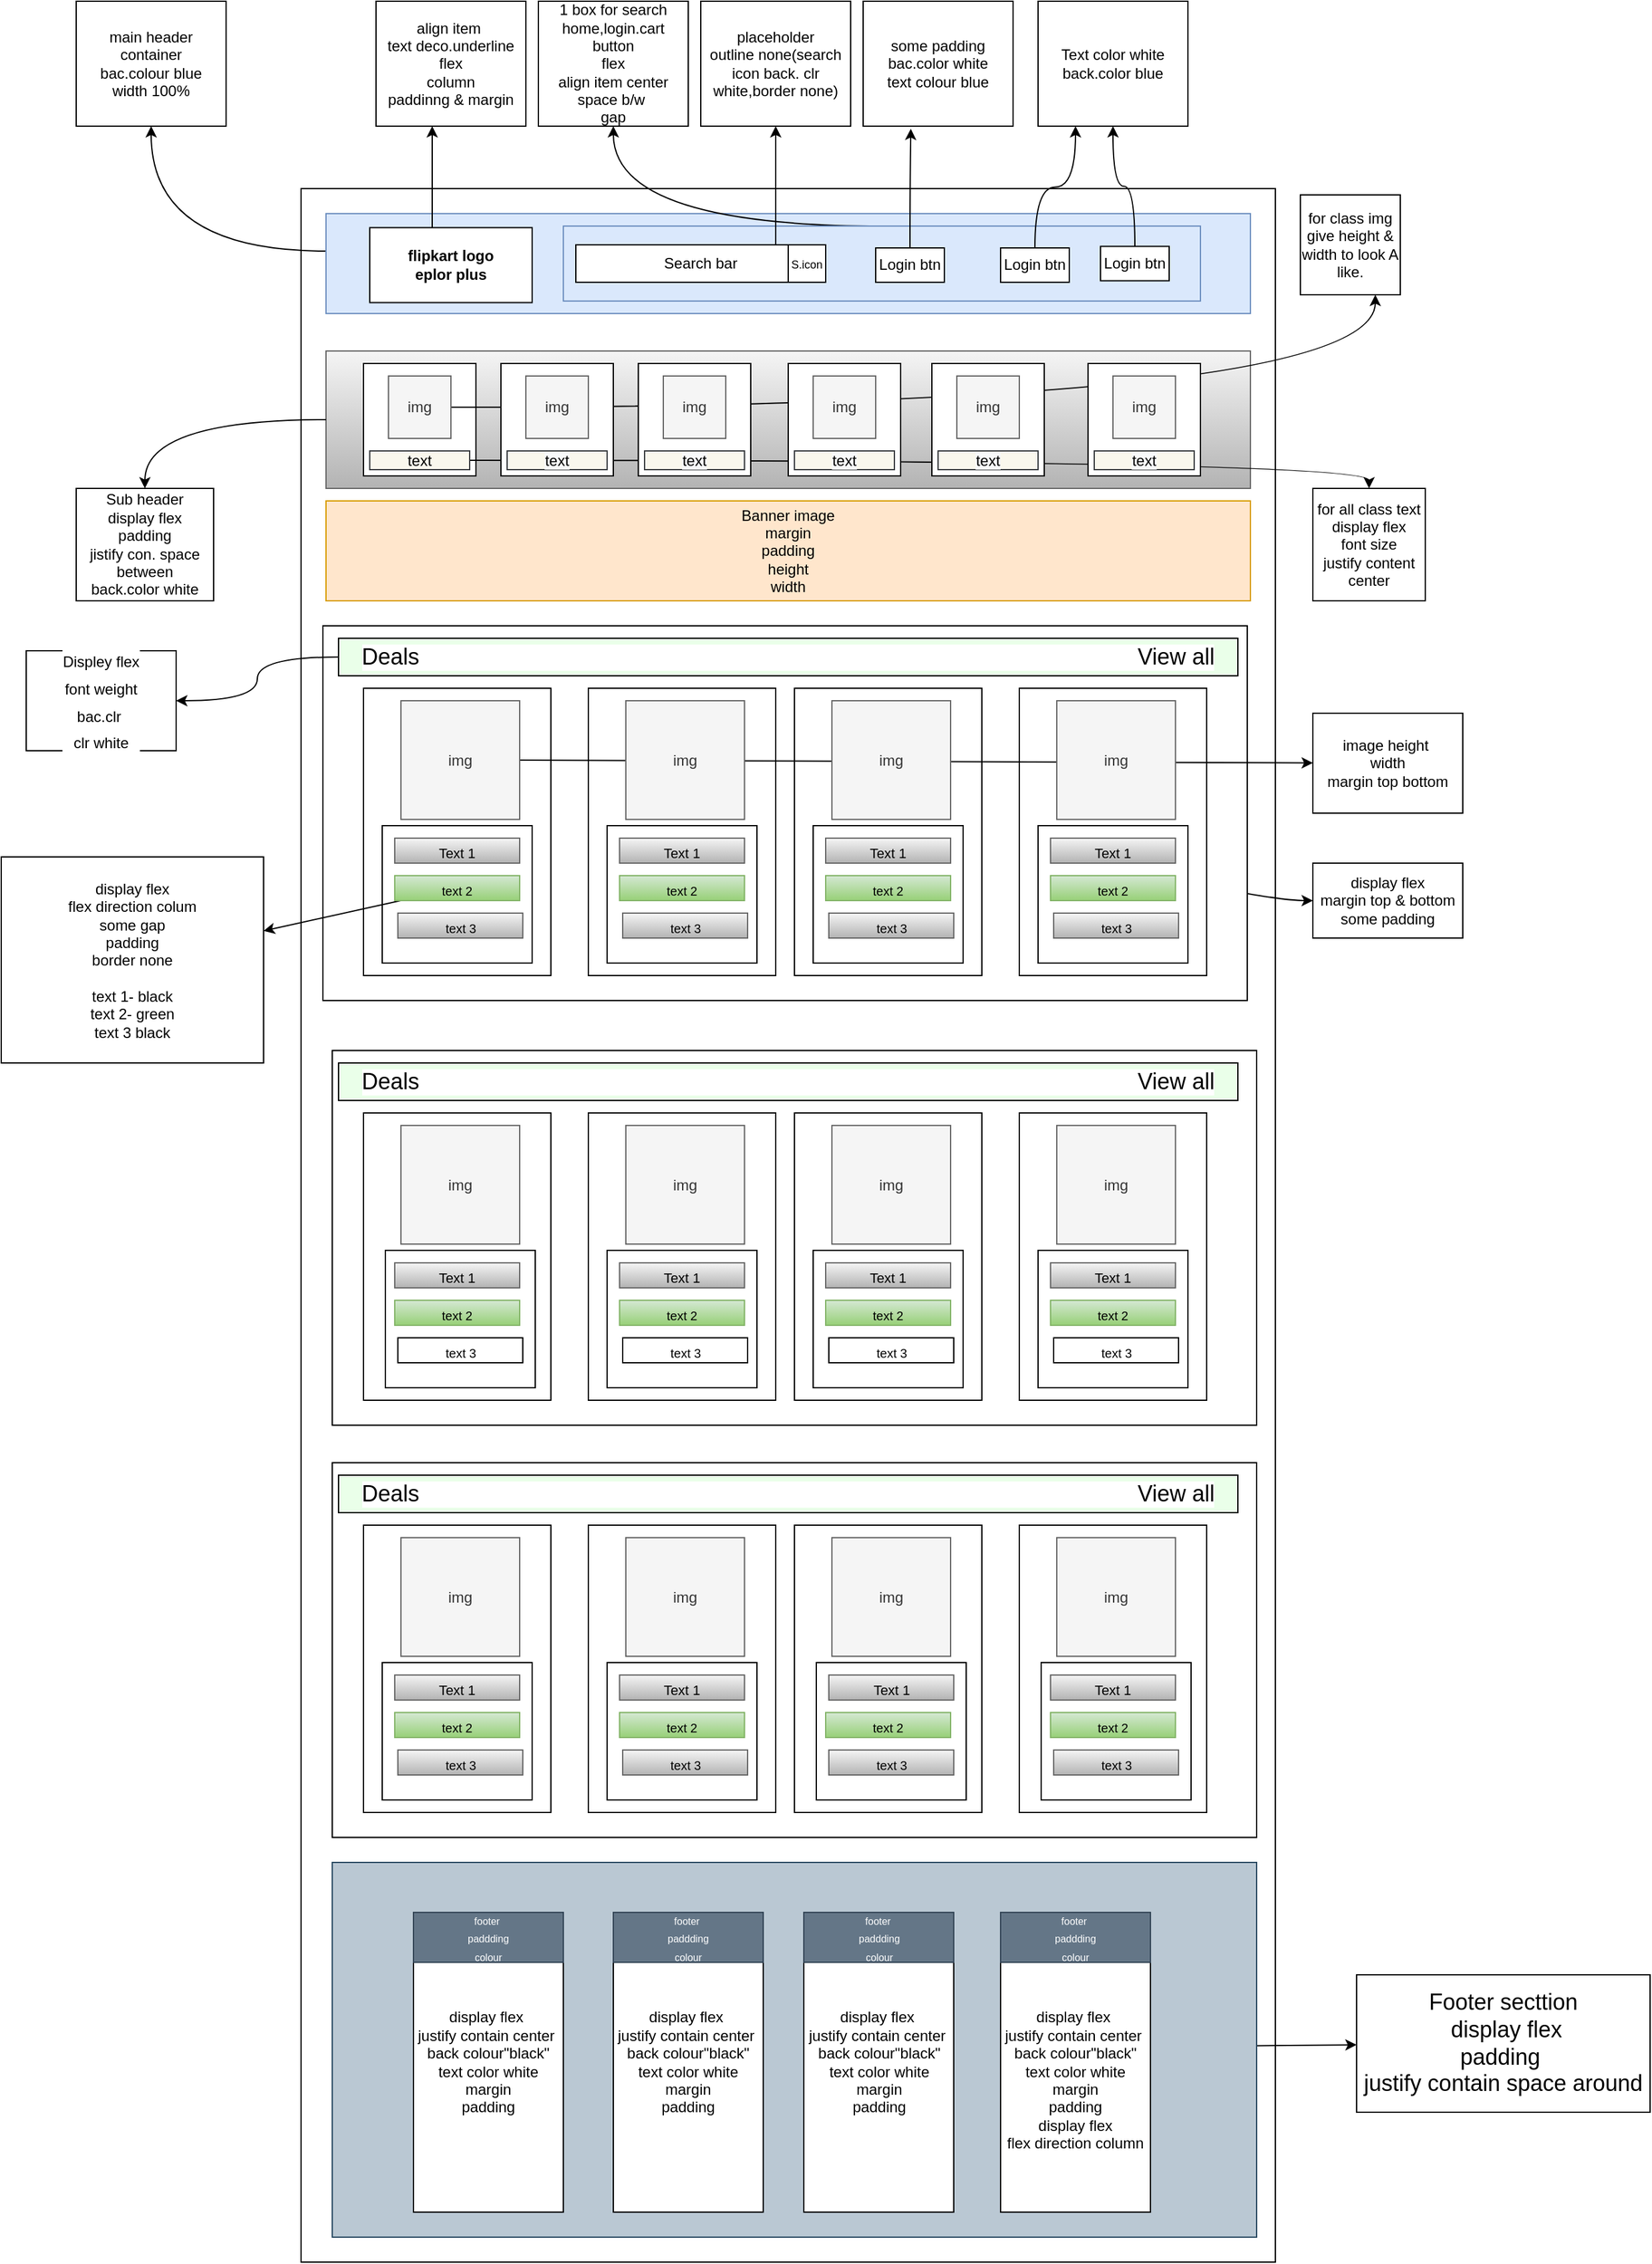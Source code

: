 <mxfile version="16.5.1" type="device"><diagram id="xVp41eNfWB8MVBlEYsSZ" name="Page-1"><mxGraphModel dx="2273" dy="754" grid="1" gridSize="10" guides="1" tooltips="1" connect="1" arrows="1" fold="1" page="1" pageScale="1" pageWidth="850" pageHeight="1100" math="0" shadow="0"><root><mxCell id="0"/><mxCell id="1" parent="0"/><mxCell id="MIJ2fDebe-QhU6u3Away-10" value="" style="rounded=0;whiteSpace=wrap;html=1;" parent="1" vertex="1"><mxGeometry x="435" y="1000" width="120" height="110" as="geometry"/></mxCell><mxCell id="EQUM80eiV-gKsWk_5R6D-16" value="" style="rounded=0;whiteSpace=wrap;html=1;dashed=1;dashPattern=1 2;fontSize=18;" parent="1" vertex="1"><mxGeometry x="55" y="510" width="725" height="120" as="geometry"/></mxCell><mxCell id="EQUM80eiV-gKsWk_5R6D-114" style="edgeStyle=none;orthogonalLoop=1;jettySize=auto;html=1;exitX=0.5;exitY=1;exitDx=0;exitDy=0;fontSize=12;fontColor=default;curved=1;rounded=0;" parent="1" source="EQUM80eiV-gKsWk_5R6D-1" edge="1"><mxGeometry relative="1" as="geometry"><mxPoint x="419.75" y="1710" as="targetPoint"/></mxGeometry></mxCell><mxCell id="EQUM80eiV-gKsWk_5R6D-1" value="" style="rounded=0;whiteSpace=wrap;html=1;" parent="1" vertex="1"><mxGeometry x="30" y="150" width="780" height="1660" as="geometry"/></mxCell><mxCell id="j5hpS1q_p3geeRcuBO4U-35" value="" style="rounded=0;whiteSpace=wrap;html=1;fontSize=12;" parent="1" vertex="1"><mxGeometry x="70" y="290" width="120" height="60" as="geometry"/></mxCell><mxCell id="j5hpS1q_p3geeRcuBO4U-18" value="" style="rounded=0;whiteSpace=wrap;html=1;fontSize=12;" parent="1" vertex="1"><mxGeometry x="105" y="191.25" width="120" height="18.75" as="geometry"/></mxCell><mxCell id="j5hpS1q_p3geeRcuBO4U-16" value="" style="rounded=0;whiteSpace=wrap;html=1;fontSize=12;" parent="1" vertex="1"><mxGeometry x="100" y="180" width="120" height="30" as="geometry"/></mxCell><mxCell id="j5hpS1q_p3geeRcuBO4U-3" style="edgeStyle=orthogonalEdgeStyle;rounded=0;orthogonalLoop=1;jettySize=auto;html=1;curved=1;" parent="1" source="te-GZFR-5dhnI-i85OD7-1" target="j5hpS1q_p3geeRcuBO4U-4" edge="1"><mxGeometry relative="1" as="geometry"><mxPoint x="20" y="150" as="targetPoint"/><Array as="points"><mxPoint x="-90" y="200"/></Array></mxGeometry></mxCell><mxCell id="te-GZFR-5dhnI-i85OD7-1" value="" style="rounded=0;whiteSpace=wrap;html=1;fillColor=#dae8fc;strokeColor=#6c8ebf;" parent="1" vertex="1"><mxGeometry x="50" y="170" width="740" height="80" as="geometry"/></mxCell><mxCell id="j5hpS1q_p3geeRcuBO4U-1" style="edgeStyle=orthogonalEdgeStyle;rounded=0;orthogonalLoop=1;jettySize=auto;html=1;curved=1;" parent="1" source="te-GZFR-5dhnI-i85OD7-3" edge="1"><mxGeometry relative="1" as="geometry"><mxPoint x="135" y="100" as="targetPoint"/><Array as="points"><mxPoint x="135" y="150"/><mxPoint x="135" y="150"/></Array></mxGeometry></mxCell><mxCell id="te-GZFR-5dhnI-i85OD7-3" value="flipkart logo&lt;br&gt;eplor plus" style="rounded=0;whiteSpace=wrap;html=1;fontStyle=1;" parent="1" vertex="1"><mxGeometry x="85" y="181.25" width="130" height="60" as="geometry"/></mxCell><mxCell id="j5hpS1q_p3geeRcuBO4U-6" style="edgeStyle=orthogonalEdgeStyle;rounded=0;orthogonalLoop=1;jettySize=auto;html=1;exitX=0.5;exitY=0;exitDx=0;exitDy=0;curved=1;" parent="1" source="te-GZFR-5dhnI-i85OD7-4" target="j5hpS1q_p3geeRcuBO4U-7" edge="1"><mxGeometry relative="1" as="geometry"><mxPoint x="240" y="90" as="targetPoint"/><Array as="points"><mxPoint x="280" y="180"/></Array></mxGeometry></mxCell><mxCell id="te-GZFR-5dhnI-i85OD7-4" value="" style="rounded=0;whiteSpace=wrap;html=1;fillColor=#dae8fc;strokeColor=#6c8ebf;" parent="1" vertex="1"><mxGeometry x="240" y="180" width="510" height="60" as="geometry"/></mxCell><mxCell id="j5hpS1q_p3geeRcuBO4U-13" style="edgeStyle=orthogonalEdgeStyle;rounded=0;orthogonalLoop=1;jettySize=auto;html=1;fontSize=12;curved=1;" parent="1" source="te-GZFR-5dhnI-i85OD7-5" target="j5hpS1q_p3geeRcuBO4U-14" edge="1"><mxGeometry relative="1" as="geometry"><mxPoint x="380" y="100" as="targetPoint"/><Array as="points"><mxPoint x="410" y="148"/><mxPoint x="410" y="148"/></Array></mxGeometry></mxCell><mxCell id="te-GZFR-5dhnI-i85OD7-5" value="Search bar" style="rounded=0;whiteSpace=wrap;html=1;" parent="1" vertex="1"><mxGeometry x="250" y="195" width="200" height="30" as="geometry"/></mxCell><mxCell id="te-GZFR-5dhnI-i85OD7-6" value="&lt;font style=&quot;font-size: 9px&quot;&gt;S.icon&lt;/font&gt;" style="rounded=0;whiteSpace=wrap;html=1;" parent="1" vertex="1"><mxGeometry x="420" y="195" width="30" height="30" as="geometry"/></mxCell><mxCell id="j5hpS1q_p3geeRcuBO4U-2" value="align item&amp;nbsp;&lt;br&gt;text deco.underline&lt;br&gt;flex&lt;br&gt;column&lt;br&gt;paddinng &amp;amp; margin" style="rounded=0;whiteSpace=wrap;html=1;" parent="1" vertex="1"><mxGeometry x="90" width="120" height="100" as="geometry"/></mxCell><mxCell id="j5hpS1q_p3geeRcuBO4U-4" value="main header container&lt;br&gt;bac.colour blue&lt;br&gt;width 100%" style="rounded=0;whiteSpace=wrap;html=1;" parent="1" vertex="1"><mxGeometry x="-150" width="120" height="100" as="geometry"/></mxCell><mxCell id="j5hpS1q_p3geeRcuBO4U-7" value="1 box for search home,login.cart button&lt;br&gt;flex&lt;br&gt;align item center&lt;br&gt;space b/w&amp;nbsp;&lt;br&gt;gap" style="rounded=0;whiteSpace=wrap;html=1;" parent="1" vertex="1"><mxGeometry x="220" width="120" height="100" as="geometry"/></mxCell><mxCell id="j5hpS1q_p3geeRcuBO4U-11" style="edgeStyle=orthogonalEdgeStyle;rounded=0;orthogonalLoop=1;jettySize=auto;html=1;fontSize=12;entryX=0.318;entryY=1.021;entryDx=0;entryDy=0;entryPerimeter=0;curved=1;" parent="1" source="j5hpS1q_p3geeRcuBO4U-8" target="j5hpS1q_p3geeRcuBO4U-12" edge="1"><mxGeometry relative="1" as="geometry"><mxPoint x="518" y="130" as="targetPoint"/></mxGeometry></mxCell><mxCell id="j5hpS1q_p3geeRcuBO4U-8" value="Login btn" style="rounded=0;whiteSpace=wrap;html=1;fontSize=12;direction=west;" parent="1" vertex="1"><mxGeometry x="490" y="197.5" width="55" height="27.5" as="geometry"/></mxCell><mxCell id="j5hpS1q_p3geeRcuBO4U-12" value="some padding&lt;br&gt;bac.color white&lt;br&gt;text colour blue" style="rounded=0;whiteSpace=wrap;html=1;fontSize=12;" parent="1" vertex="1"><mxGeometry x="480" width="120" height="100" as="geometry"/></mxCell><mxCell id="j5hpS1q_p3geeRcuBO4U-14" value="placeholder&lt;br&gt;outline none(search icon back. clr white,border none)" style="rounded=0;whiteSpace=wrap;html=1;fontSize=12;" parent="1" vertex="1"><mxGeometry x="350" width="120" height="100" as="geometry"/></mxCell><mxCell id="j5hpS1q_p3geeRcuBO4U-31" style="edgeStyle=orthogonalEdgeStyle;rounded=0;orthogonalLoop=1;jettySize=auto;html=1;entryX=0.25;entryY=1;entryDx=0;entryDy=0;fontSize=12;curved=1;" parent="1" source="j5hpS1q_p3geeRcuBO4U-24" target="j5hpS1q_p3geeRcuBO4U-29" edge="1"><mxGeometry relative="1" as="geometry"/></mxCell><mxCell id="j5hpS1q_p3geeRcuBO4U-24" value="Login btn" style="rounded=0;whiteSpace=wrap;html=1;fontSize=12;direction=west;" parent="1" vertex="1"><mxGeometry x="590" y="197.5" width="55" height="27.5" as="geometry"/></mxCell><mxCell id="j5hpS1q_p3geeRcuBO4U-32" style="edgeStyle=orthogonalEdgeStyle;rounded=0;orthogonalLoop=1;jettySize=auto;html=1;entryX=0.5;entryY=1;entryDx=0;entryDy=0;fontSize=12;curved=1;" parent="1" source="j5hpS1q_p3geeRcuBO4U-25" target="j5hpS1q_p3geeRcuBO4U-29" edge="1"><mxGeometry relative="1" as="geometry"/></mxCell><mxCell id="j5hpS1q_p3geeRcuBO4U-25" value="Login btn" style="rounded=0;whiteSpace=wrap;html=1;fontSize=12;direction=west;" parent="1" vertex="1"><mxGeometry x="670" y="196.25" width="55" height="27.5" as="geometry"/></mxCell><mxCell id="j5hpS1q_p3geeRcuBO4U-29" value="Text color white&lt;br&gt;back.color blue" style="rounded=0;whiteSpace=wrap;html=1;fontSize=12;" parent="1" vertex="1"><mxGeometry x="620" width="120" height="100" as="geometry"/></mxCell><mxCell id="j5hpS1q_p3geeRcuBO4U-33" value="" style="rounded=0;whiteSpace=wrap;html=1;fontSize=12;fillColor=#f5f5f5;gradientColor=#b3b3b3;strokeColor=#666666;" parent="1" vertex="1"><mxGeometry x="50" y="280" width="740" height="110" as="geometry"/></mxCell><mxCell id="j5hpS1q_p3geeRcuBO4U-60" style="edgeStyle=orthogonalEdgeStyle;rounded=0;orthogonalLoop=1;jettySize=auto;html=1;fontSize=12;curved=1;" parent="1" target="j5hpS1q_p3geeRcuBO4U-61" edge="1"><mxGeometry relative="1" as="geometry"><mxPoint x="10" y="335" as="targetPoint"/><mxPoint x="50" y="335" as="sourcePoint"/><Array as="points"><mxPoint x="-95" y="335"/></Array></mxGeometry></mxCell><mxCell id="j5hpS1q_p3geeRcuBO4U-36" value="" style="whiteSpace=wrap;html=1;aspect=fixed;fontSize=12;rounded=0;" parent="1" vertex="1"><mxGeometry x="80" y="290" width="90" height="90" as="geometry"/></mxCell><mxCell id="j5hpS1q_p3geeRcuBO4U-65" style="edgeStyle=orthogonalEdgeStyle;rounded=0;orthogonalLoop=1;jettySize=auto;html=1;exitX=1;exitY=0.5;exitDx=0;exitDy=0;fontSize=12;entryX=0.75;entryY=1;entryDx=0;entryDy=0;curved=1;" parent="1" source="j5hpS1q_p3geeRcuBO4U-37" target="j5hpS1q_p3geeRcuBO4U-66" edge="1"><mxGeometry relative="1" as="geometry"><mxPoint x="900" y="340" as="targetPoint"/><Array as="points"><mxPoint x="890" y="325"/></Array></mxGeometry></mxCell><mxCell id="j5hpS1q_p3geeRcuBO4U-37" value="img" style="whiteSpace=wrap;html=1;aspect=fixed;fontSize=12;fillColor=#f5f5f5;fontColor=#333333;strokeColor=#666666;rounded=0;" parent="1" vertex="1"><mxGeometry x="100" y="300" width="50" height="50" as="geometry"/></mxCell><mxCell id="j5hpS1q_p3geeRcuBO4U-68" style="edgeStyle=orthogonalEdgeStyle;rounded=0;orthogonalLoop=1;jettySize=auto;html=1;exitX=1;exitY=0.5;exitDx=0;exitDy=0;fontSize=12;curved=1;" parent="1" source="j5hpS1q_p3geeRcuBO4U-38" target="j5hpS1q_p3geeRcuBO4U-69" edge="1"><mxGeometry relative="1" as="geometry"><mxPoint x="900" y="380" as="targetPoint"/></mxGeometry></mxCell><mxCell id="j5hpS1q_p3geeRcuBO4U-38" value="text" style="rounded=0;whiteSpace=wrap;html=1;fontSize=12;fillColor=#f9f7ed;strokeColor=#36393d;" parent="1" vertex="1"><mxGeometry x="85" y="360" width="80" height="15" as="geometry"/></mxCell><mxCell id="j5hpS1q_p3geeRcuBO4U-39" value="" style="whiteSpace=wrap;html=1;aspect=fixed;fontSize=12;rounded=0;" parent="1" vertex="1"><mxGeometry x="190" y="290" width="90" height="90" as="geometry"/></mxCell><mxCell id="j5hpS1q_p3geeRcuBO4U-40" value="img" style="whiteSpace=wrap;html=1;aspect=fixed;fontSize=12;fillColor=#f5f5f5;fontColor=#333333;strokeColor=#666666;rounded=0;" parent="1" vertex="1"><mxGeometry x="210" y="300" width="50" height="50" as="geometry"/></mxCell><mxCell id="j5hpS1q_p3geeRcuBO4U-41" value="&#10;&#10;&lt;span style=&quot;color: rgb(0, 0, 0); font-family: helvetica; font-size: 12px; font-style: normal; font-weight: 400; letter-spacing: normal; text-align: center; text-indent: 0px; text-transform: none; word-spacing: 0px; background-color: rgb(248, 249, 250); display: inline; float: none;&quot;&gt;text&lt;/span&gt;&#10;&#10;" style="rounded=0;whiteSpace=wrap;html=1;fontSize=12;fillColor=#f9f7ed;strokeColor=#36393d;" parent="1" vertex="1"><mxGeometry x="195" y="360" width="80" height="15" as="geometry"/></mxCell><mxCell id="j5hpS1q_p3geeRcuBO4U-42" value="" style="whiteSpace=wrap;html=1;aspect=fixed;fontSize=12;rounded=0;" parent="1" vertex="1"><mxGeometry x="300" y="290" width="90" height="90" as="geometry"/></mxCell><mxCell id="j5hpS1q_p3geeRcuBO4U-43" value="img" style="whiteSpace=wrap;html=1;aspect=fixed;fontSize=12;fillColor=#f5f5f5;fontColor=#333333;strokeColor=#666666;rounded=0;" parent="1" vertex="1"><mxGeometry x="320" y="300" width="50" height="50" as="geometry"/></mxCell><mxCell id="j5hpS1q_p3geeRcuBO4U-44" value="&#10;&#10;&lt;span style=&quot;color: rgb(0, 0, 0); font-family: helvetica; font-size: 12px; font-style: normal; font-weight: 400; letter-spacing: normal; text-align: center; text-indent: 0px; text-transform: none; word-spacing: 0px; background-color: rgb(248, 249, 250); display: inline; float: none;&quot;&gt;text&lt;/span&gt;&#10;&#10;" style="rounded=0;whiteSpace=wrap;html=1;fontSize=12;fillColor=#f9f7ed;strokeColor=#36393d;" parent="1" vertex="1"><mxGeometry x="305" y="360" width="80" height="15" as="geometry"/></mxCell><mxCell id="j5hpS1q_p3geeRcuBO4U-45" value="" style="whiteSpace=wrap;html=1;aspect=fixed;fontSize=12;rounded=0;" parent="1" vertex="1"><mxGeometry x="420" y="290" width="90" height="90" as="geometry"/></mxCell><mxCell id="j5hpS1q_p3geeRcuBO4U-46" value="img" style="whiteSpace=wrap;html=1;aspect=fixed;fontSize=12;fillColor=#f5f5f5;fontColor=#333333;strokeColor=#666666;rounded=0;" parent="1" vertex="1"><mxGeometry x="440" y="300" width="50" height="50" as="geometry"/></mxCell><mxCell id="j5hpS1q_p3geeRcuBO4U-47" value="&#10;&#10;&lt;span style=&quot;color: rgb(0, 0, 0); font-family: helvetica; font-size: 12px; font-style: normal; font-weight: 400; letter-spacing: normal; text-align: center; text-indent: 0px; text-transform: none; word-spacing: 0px; background-color: rgb(248, 249, 250); display: inline; float: none;&quot;&gt;text&lt;/span&gt;&#10;&#10;" style="rounded=0;whiteSpace=wrap;html=1;fontSize=12;fillColor=#f9f7ed;strokeColor=#36393d;" parent="1" vertex="1"><mxGeometry x="425" y="360" width="80" height="15" as="geometry"/></mxCell><mxCell id="j5hpS1q_p3geeRcuBO4U-48" value="" style="whiteSpace=wrap;html=1;aspect=fixed;fontSize=12;rounded=0;" parent="1" vertex="1"><mxGeometry x="535" y="290" width="90" height="90" as="geometry"/></mxCell><mxCell id="j5hpS1q_p3geeRcuBO4U-49" value="img" style="whiteSpace=wrap;html=1;aspect=fixed;fontSize=12;fillColor=#f5f5f5;fontColor=#333333;strokeColor=#666666;rounded=0;" parent="1" vertex="1"><mxGeometry x="555" y="300" width="50" height="50" as="geometry"/></mxCell><mxCell id="j5hpS1q_p3geeRcuBO4U-50" value="&#10;&#10;&lt;span style=&quot;color: rgb(0, 0, 0); font-family: helvetica; font-size: 12px; font-style: normal; font-weight: 400; letter-spacing: normal; text-align: center; text-indent: 0px; text-transform: none; word-spacing: 0px; background-color: rgb(248, 249, 250); display: inline; float: none;&quot;&gt;text&lt;/span&gt;&#10;&#10;" style="rounded=0;whiteSpace=wrap;html=1;fontSize=12;fillColor=#f9f7ed;strokeColor=#36393d;" parent="1" vertex="1"><mxGeometry x="540" y="360" width="80" height="15" as="geometry"/></mxCell><mxCell id="j5hpS1q_p3geeRcuBO4U-51" value="" style="whiteSpace=wrap;html=1;aspect=fixed;fontSize=12;rounded=0;" parent="1" vertex="1"><mxGeometry x="660" y="290" width="90" height="90" as="geometry"/></mxCell><mxCell id="j5hpS1q_p3geeRcuBO4U-52" value="img" style="whiteSpace=wrap;html=1;aspect=fixed;fontSize=12;fillColor=#f5f5f5;fontColor=#333333;strokeColor=#666666;rounded=0;" parent="1" vertex="1"><mxGeometry x="680" y="300" width="50" height="50" as="geometry"/></mxCell><mxCell id="j5hpS1q_p3geeRcuBO4U-53" value="&#10;&#10;&lt;span style=&quot;color: rgb(0, 0, 0); font-family: helvetica; font-size: 12px; font-style: normal; font-weight: 400; letter-spacing: normal; text-align: center; text-indent: 0px; text-transform: none; word-spacing: 0px; background-color: rgb(248, 249, 250); display: inline; float: none;&quot;&gt;text&lt;/span&gt;&#10;&#10;" style="rounded=0;whiteSpace=wrap;html=1;fontSize=12;fillColor=#f9f7ed;strokeColor=#36393d;" parent="1" vertex="1"><mxGeometry x="665" y="360" width="80" height="15" as="geometry"/></mxCell><mxCell id="j5hpS1q_p3geeRcuBO4U-61" value="Sub header&lt;br&gt;display flex&lt;br&gt;padding&lt;br&gt;jistify con. space between &lt;br&gt;back.color white" style="rounded=0;whiteSpace=wrap;html=1;fontSize=12;" parent="1" vertex="1"><mxGeometry x="-150" y="390" width="110" height="90" as="geometry"/></mxCell><mxCell id="j5hpS1q_p3geeRcuBO4U-66" value="for class img&lt;br&gt;give height &amp;amp; width to look A like." style="whiteSpace=wrap;html=1;aspect=fixed;fontSize=12;rounded=0;" parent="1" vertex="1"><mxGeometry x="830" y="155" width="80" height="80" as="geometry"/></mxCell><mxCell id="j5hpS1q_p3geeRcuBO4U-69" value="for all class text display flex&lt;br&gt;font size&lt;br&gt;justify content center" style="whiteSpace=wrap;html=1;aspect=fixed;fontSize=12;rounded=0;" parent="1" vertex="1"><mxGeometry x="840" y="390" width="90" height="90" as="geometry"/></mxCell><mxCell id="j5hpS1q_p3geeRcuBO4U-72" value="Banner image&lt;br&gt;margin&lt;br&gt;padding&lt;br&gt;height&lt;br&gt;width" style="rounded=0;whiteSpace=wrap;html=1;fontSize=12;fillColor=#ffe6cc;strokeColor=#d79b00;" parent="1" vertex="1"><mxGeometry x="50" y="400" width="740" height="80" as="geometry"/></mxCell><mxCell id="EQUM80eiV-gKsWk_5R6D-128" style="edgeStyle=none;orthogonalLoop=1;jettySize=auto;html=1;fontSize=12;fontColor=default;curved=1;rounded=0;" parent="1" source="EQUM80eiV-gKsWk_5R6D-19" target="EQUM80eiV-gKsWk_5R6D-129" edge="1"><mxGeometry relative="1" as="geometry"><mxPoint x="870" y="720" as="targetPoint"/><Array as="points"><mxPoint x="820" y="720"/></Array></mxGeometry></mxCell><mxCell id="EQUM80eiV-gKsWk_5R6D-19" value="" style="rounded=0;whiteSpace=wrap;html=1;fontSize=18;fillColor=default;gradientColor=#ffffff;" parent="1" vertex="1"><mxGeometry x="47.5" y="500" width="740" height="300" as="geometry"/></mxCell><mxCell id="fqk-ns_K3Ijz0TdGhayy-2" value="" style="edgeStyle=orthogonalEdgeStyle;curved=1;orthogonalLoop=1;jettySize=auto;html=1;" parent="1" source="EQUM80eiV-gKsWk_5R6D-21" target="fqk-ns_K3Ijz0TdGhayy-1" edge="1"><mxGeometry relative="1" as="geometry"/></mxCell><mxCell id="EQUM80eiV-gKsWk_5R6D-21" value="Deals&amp;nbsp; &amp;nbsp; &amp;nbsp; &amp;nbsp; &amp;nbsp; &amp;nbsp; &amp;nbsp; &amp;nbsp; &amp;nbsp; &amp;nbsp; &amp;nbsp; &amp;nbsp; &amp;nbsp; &amp;nbsp; &amp;nbsp; &amp;nbsp; &amp;nbsp; &amp;nbsp; &amp;nbsp; &amp;nbsp; &amp;nbsp; &amp;nbsp; &amp;nbsp; &amp;nbsp; &amp;nbsp; &amp;nbsp; &amp;nbsp; &amp;nbsp; &amp;nbsp; &amp;nbsp; &amp;nbsp; &amp;nbsp; &amp;nbsp; &amp;nbsp; &amp;nbsp; &amp;nbsp; &amp;nbsp; &amp;nbsp; &amp;nbsp; &amp;nbsp; &amp;nbsp; &amp;nbsp; &amp;nbsp; &amp;nbsp; &amp;nbsp; &amp;nbsp; &amp;nbsp; &amp;nbsp; &amp;nbsp; &amp;nbsp; &amp;nbsp; &amp;nbsp; &amp;nbsp; &amp;nbsp; &amp;nbsp; &amp;nbsp; &amp;nbsp; &amp;nbsp;View all" style="rounded=0;whiteSpace=wrap;html=1;labelBackgroundColor=#FFFFFF;fontSize=18;strokeColor=#000000;fillColor=#EAFFE9;" parent="1" vertex="1"><mxGeometry x="60" y="510" width="720" height="30" as="geometry"/></mxCell><mxCell id="EQUM80eiV-gKsWk_5R6D-32" value="" style="rounded=0;whiteSpace=wrap;html=1;labelBackgroundColor=#FFFFFF;fontSize=18;strokeColor=#000000;fillColor=none;" parent="1" vertex="1"><mxGeometry x="80" y="550" width="150" height="230" as="geometry"/></mxCell><mxCell id="EQUM80eiV-gKsWk_5R6D-34" value="" style="rounded=0;whiteSpace=wrap;html=1;labelBackgroundColor=#FFFFFF;fontSize=18;strokeColor=#000000;fillColor=none;" parent="1" vertex="1"><mxGeometry x="95" y="660" width="120" height="110" as="geometry"/></mxCell><mxCell id="EQUM80eiV-gKsWk_5R6D-126" style="edgeStyle=none;orthogonalLoop=1;jettySize=auto;html=1;exitX=1;exitY=0.5;exitDx=0;exitDy=0;fontSize=12;fontColor=default;curved=1;rounded=0;" parent="1" source="EQUM80eiV-gKsWk_5R6D-35" target="EQUM80eiV-gKsWk_5R6D-127" edge="1"><mxGeometry relative="1" as="geometry"><mxPoint x="870" y="607" as="targetPoint"/></mxGeometry></mxCell><mxCell id="EQUM80eiV-gKsWk_5R6D-35" value="img" style="whiteSpace=wrap;html=1;aspect=fixed;fontSize=12;fillColor=#f5f5f5;fontColor=#333333;strokeColor=#666666;rounded=0;" parent="1" vertex="1"><mxGeometry x="110" y="560" width="95" height="95" as="geometry"/></mxCell><mxCell id="EQUM80eiV-gKsWk_5R6D-36" value="&lt;font style=&quot;font-size: 11px&quot;&gt;Text 1&lt;/font&gt;" style="rounded=0;whiteSpace=wrap;html=1;labelBackgroundColor=none;fontSize=18;strokeColor=#666666;fillColor=#f5f5f5;gradientColor=#b3b3b3;" parent="1" vertex="1"><mxGeometry x="105" y="670" width="100" height="20" as="geometry"/></mxCell><mxCell id="EQUM80eiV-gKsWk_5R6D-130" style="edgeStyle=none;orthogonalLoop=1;jettySize=auto;html=1;fontSize=12;fontColor=default;curved=1;rounded=0;" parent="1" source="EQUM80eiV-gKsWk_5R6D-37" target="EQUM80eiV-gKsWk_5R6D-131" edge="1"><mxGeometry relative="1" as="geometry"><mxPoint x="-20" y="710" as="targetPoint"/></mxGeometry></mxCell><mxCell id="EQUM80eiV-gKsWk_5R6D-37" value="&lt;font size=&quot;1&quot;&gt;text 2&lt;/font&gt;" style="rounded=0;whiteSpace=wrap;html=1;labelBackgroundColor=none;fontSize=18;strokeColor=#82b366;fillColor=#d5e8d4;gradientColor=#97d077;" parent="1" vertex="1"><mxGeometry x="105" y="700" width="100" height="20" as="geometry"/></mxCell><mxCell id="EQUM80eiV-gKsWk_5R6D-38" value="&lt;span style=&quot;font-size: x-small&quot;&gt;text 3&lt;/span&gt;" style="rounded=0;whiteSpace=wrap;html=1;labelBackgroundColor=none;fontSize=18;strokeColor=#666666;fillColor=#f5f5f5;gradientColor=#b3b3b3;" parent="1" vertex="1"><mxGeometry x="107.5" y="730" width="100" height="20" as="geometry"/></mxCell><mxCell id="EQUM80eiV-gKsWk_5R6D-44" value="" style="rounded=0;whiteSpace=wrap;html=1;labelBackgroundColor=#FFFFFF;fontSize=18;strokeColor=#000000;fillColor=none;" parent="1" vertex="1"><mxGeometry x="260" y="550" width="150" height="230" as="geometry"/></mxCell><mxCell id="EQUM80eiV-gKsWk_5R6D-45" value="img" style="whiteSpace=wrap;html=1;aspect=fixed;fontSize=12;fillColor=#f5f5f5;fontColor=#333333;strokeColor=#666666;rounded=0;" parent="1" vertex="1"><mxGeometry x="290" y="560" width="95" height="95" as="geometry"/></mxCell><mxCell id="EQUM80eiV-gKsWk_5R6D-46" value="" style="rounded=0;whiteSpace=wrap;html=1;labelBackgroundColor=#FFFFFF;fontSize=18;strokeColor=#000000;fillColor=none;" parent="1" vertex="1"><mxGeometry x="275" y="660" width="120" height="110" as="geometry"/></mxCell><mxCell id="EQUM80eiV-gKsWk_5R6D-47" value="&lt;font style=&quot;font-size: 11px&quot;&gt;Text 1&lt;/font&gt;" style="rounded=0;whiteSpace=wrap;html=1;labelBackgroundColor=none;fontSize=18;strokeColor=#666666;fillColor=#f5f5f5;gradientColor=#b3b3b3;" parent="1" vertex="1"><mxGeometry x="285" y="670" width="100" height="20" as="geometry"/></mxCell><mxCell id="EQUM80eiV-gKsWk_5R6D-48" value="&lt;font size=&quot;1&quot;&gt;text 2&lt;/font&gt;" style="rounded=0;whiteSpace=wrap;html=1;labelBackgroundColor=none;fontSize=18;strokeColor=#82b366;fillColor=#d5e8d4;gradientColor=#97d077;" parent="1" vertex="1"><mxGeometry x="285" y="700" width="100" height="20" as="geometry"/></mxCell><mxCell id="EQUM80eiV-gKsWk_5R6D-49" value="&lt;span style=&quot;font-size: x-small&quot;&gt;text 3&lt;/span&gt;" style="rounded=0;whiteSpace=wrap;html=1;labelBackgroundColor=none;fontSize=18;strokeColor=#666666;fillColor=#f5f5f5;gradientColor=#b3b3b3;" parent="1" vertex="1"><mxGeometry x="287.5" y="730" width="100" height="20" as="geometry"/></mxCell><mxCell id="EQUM80eiV-gKsWk_5R6D-50" value="" style="rounded=0;whiteSpace=wrap;html=1;labelBackgroundColor=#FFFFFF;fontSize=18;strokeColor=#000000;fillColor=none;" parent="1" vertex="1"><mxGeometry x="425" y="550" width="150" height="230" as="geometry"/></mxCell><mxCell id="EQUM80eiV-gKsWk_5R6D-51" value="img" style="whiteSpace=wrap;html=1;aspect=fixed;fontSize=12;fillColor=#f5f5f5;strokeColor=#666666;rounded=0;fontColor=#333333;" parent="1" vertex="1"><mxGeometry x="455" y="560" width="95" height="95" as="geometry"/></mxCell><mxCell id="EQUM80eiV-gKsWk_5R6D-52" value="" style="rounded=0;whiteSpace=wrap;html=1;labelBackgroundColor=#FFFFFF;fontSize=18;strokeColor=#000000;fillColor=none;" parent="1" vertex="1"><mxGeometry x="440" y="660" width="120" height="110" as="geometry"/></mxCell><mxCell id="EQUM80eiV-gKsWk_5R6D-53" value="&lt;font style=&quot;font-size: 11px&quot;&gt;Text 1&lt;/font&gt;" style="rounded=0;whiteSpace=wrap;html=1;labelBackgroundColor=none;fontSize=18;strokeColor=#666666;fillColor=#f5f5f5;gradientColor=#b3b3b3;" parent="1" vertex="1"><mxGeometry x="450" y="670" width="100" height="20" as="geometry"/></mxCell><mxCell id="EQUM80eiV-gKsWk_5R6D-54" value="&lt;font size=&quot;1&quot;&gt;text 2&lt;/font&gt;" style="rounded=0;whiteSpace=wrap;html=1;labelBackgroundColor=none;fontSize=18;strokeColor=#82b366;fillColor=#d5e8d4;gradientColor=#97d077;" parent="1" vertex="1"><mxGeometry x="450" y="700" width="100" height="20" as="geometry"/></mxCell><mxCell id="EQUM80eiV-gKsWk_5R6D-55" value="&lt;span style=&quot;font-size: x-small&quot;&gt;text 3&lt;/span&gt;" style="rounded=0;whiteSpace=wrap;html=1;labelBackgroundColor=none;fontSize=18;strokeColor=#666666;fillColor=#f5f5f5;gradientColor=#b3b3b3;" parent="1" vertex="1"><mxGeometry x="452.5" y="730" width="100" height="20" as="geometry"/></mxCell><mxCell id="EQUM80eiV-gKsWk_5R6D-56" value="" style="rounded=0;whiteSpace=wrap;html=1;labelBackgroundColor=#FFFFFF;fontSize=18;strokeColor=#000000;fillColor=none;" parent="1" vertex="1"><mxGeometry x="605" y="550" width="150" height="230" as="geometry"/></mxCell><mxCell id="EQUM80eiV-gKsWk_5R6D-57" value="img" style="whiteSpace=wrap;html=1;aspect=fixed;fontSize=12;fillColor=#f5f5f5;fontColor=#333333;strokeColor=#666666;rounded=0;" parent="1" vertex="1"><mxGeometry x="635" y="560" width="95" height="95" as="geometry"/></mxCell><mxCell id="EQUM80eiV-gKsWk_5R6D-58" value="" style="rounded=0;whiteSpace=wrap;html=1;labelBackgroundColor=#FFFFFF;fontSize=18;strokeColor=#000000;fillColor=none;" parent="1" vertex="1"><mxGeometry x="620" y="660" width="120" height="110" as="geometry"/></mxCell><mxCell id="EQUM80eiV-gKsWk_5R6D-59" value="&lt;font style=&quot;font-size: 11px&quot;&gt;Text 1&lt;/font&gt;" style="rounded=0;whiteSpace=wrap;html=1;labelBackgroundColor=none;fontSize=18;strokeColor=#666666;fillColor=#f5f5f5;gradientColor=#b3b3b3;" parent="1" vertex="1"><mxGeometry x="630" y="670" width="100" height="20" as="geometry"/></mxCell><mxCell id="EQUM80eiV-gKsWk_5R6D-60" value="&lt;font size=&quot;1&quot;&gt;text 2&lt;/font&gt;" style="rounded=0;whiteSpace=wrap;html=1;labelBackgroundColor=none;fontSize=18;strokeColor=#82b366;fillColor=#d5e8d4;gradientColor=#97d077;" parent="1" vertex="1"><mxGeometry x="630" y="700" width="100" height="20" as="geometry"/></mxCell><mxCell id="EQUM80eiV-gKsWk_5R6D-61" value="&lt;span style=&quot;font-size: x-small&quot;&gt;text 3&lt;/span&gt;" style="rounded=0;whiteSpace=wrap;html=1;labelBackgroundColor=none;fontSize=18;strokeColor=#666666;fillColor=#f5f5f5;gradientColor=#b3b3b3;" parent="1" vertex="1"><mxGeometry x="632.5" y="730" width="100" height="20" as="geometry"/></mxCell><mxCell id="EQUM80eiV-gKsWk_5R6D-64" value="" style="rounded=0;whiteSpace=wrap;html=1;fontSize=18;fillColor=default;gradientColor=#ffffff;" parent="1" vertex="1"><mxGeometry x="55" y="840" width="740" height="300" as="geometry"/></mxCell><mxCell id="EQUM80eiV-gKsWk_5R6D-65" value="Deals&amp;nbsp; &amp;nbsp; &amp;nbsp; &amp;nbsp; &amp;nbsp; &amp;nbsp; &amp;nbsp; &amp;nbsp; &amp;nbsp; &amp;nbsp; &amp;nbsp; &amp;nbsp; &amp;nbsp; &amp;nbsp; &amp;nbsp; &amp;nbsp; &amp;nbsp; &amp;nbsp; &amp;nbsp; &amp;nbsp; &amp;nbsp; &amp;nbsp; &amp;nbsp; &amp;nbsp; &amp;nbsp; &amp;nbsp; &amp;nbsp; &amp;nbsp; &amp;nbsp; &amp;nbsp; &amp;nbsp; &amp;nbsp; &amp;nbsp; &amp;nbsp; &amp;nbsp; &amp;nbsp; &amp;nbsp; &amp;nbsp; &amp;nbsp; &amp;nbsp; &amp;nbsp; &amp;nbsp; &amp;nbsp; &amp;nbsp; &amp;nbsp; &amp;nbsp; &amp;nbsp; &amp;nbsp; &amp;nbsp; &amp;nbsp; &amp;nbsp; &amp;nbsp; &amp;nbsp; &amp;nbsp; &amp;nbsp; &amp;nbsp; &amp;nbsp; &amp;nbsp;View all" style="rounded=0;whiteSpace=wrap;html=1;labelBackgroundColor=#FFFFFF;fontSize=18;strokeColor=#000000;fillColor=#EAFFE9;" parent="1" vertex="1"><mxGeometry x="60" y="850" width="720" height="30" as="geometry"/></mxCell><mxCell id="EQUM80eiV-gKsWk_5R6D-66" value="img" style="whiteSpace=wrap;html=1;aspect=fixed;fontSize=12;fillColor=#f5f5f5;fontColor=#333333;strokeColor=#666666;rounded=0;" parent="1" vertex="1"><mxGeometry x="110" y="900" width="95" height="95" as="geometry"/></mxCell><mxCell id="EQUM80eiV-gKsWk_5R6D-67" value="" style="rounded=0;whiteSpace=wrap;html=1;labelBackgroundColor=#FFFFFF;fontSize=18;strokeColor=#000000;fillColor=none;" parent="1" vertex="1"><mxGeometry x="80" y="890" width="150" height="230" as="geometry"/></mxCell><mxCell id="EQUM80eiV-gKsWk_5R6D-68" value="&lt;font size=&quot;1&quot;&gt;text 2&lt;/font&gt;" style="rounded=0;whiteSpace=wrap;html=1;labelBackgroundColor=none;fontSize=18;strokeColor=#82b366;fillColor=#d5e8d4;gradientColor=#97d077;" parent="1" vertex="1"><mxGeometry x="105" y="1040" width="100" height="20" as="geometry"/></mxCell><mxCell id="EQUM80eiV-gKsWk_5R6D-69" value="" style="rounded=0;whiteSpace=wrap;html=1;labelBackgroundColor=#FFFFFF;fontSize=18;strokeColor=#000000;fillColor=none;" parent="1" vertex="1"><mxGeometry x="97.5" y="1000" width="120" height="110" as="geometry"/></mxCell><mxCell id="EQUM80eiV-gKsWk_5R6D-70" value="&lt;font style=&quot;font-size: 11px&quot;&gt;Text 1&lt;/font&gt;" style="rounded=0;whiteSpace=wrap;html=1;labelBackgroundColor=none;fontSize=18;strokeColor=#666666;fillColor=#f5f5f5;gradientColor=#b3b3b3;" parent="1" vertex="1"><mxGeometry x="105" y="1010" width="100" height="20" as="geometry"/></mxCell><mxCell id="EQUM80eiV-gKsWk_5R6D-71" value="&lt;span style=&quot;font-size: x-small&quot;&gt;text 3&lt;/span&gt;" style="rounded=0;whiteSpace=wrap;html=1;labelBackgroundColor=none;fontSize=18;strokeColor=#000000;fillColor=none;" parent="1" vertex="1"><mxGeometry x="107.5" y="1070" width="100" height="20" as="geometry"/></mxCell><mxCell id="EQUM80eiV-gKsWk_5R6D-72" value="" style="rounded=0;whiteSpace=wrap;html=1;labelBackgroundColor=#FFFFFF;fontSize=18;strokeColor=#000000;fillColor=none;" parent="1" vertex="1"><mxGeometry x="260" y="890" width="150" height="230" as="geometry"/></mxCell><mxCell id="EQUM80eiV-gKsWk_5R6D-73" value="img" style="whiteSpace=wrap;html=1;aspect=fixed;fontSize=12;fillColor=#f5f5f5;fontColor=#333333;strokeColor=#666666;rounded=0;" parent="1" vertex="1"><mxGeometry x="290" y="900" width="95" height="95" as="geometry"/></mxCell><mxCell id="EQUM80eiV-gKsWk_5R6D-74" value="" style="rounded=0;whiteSpace=wrap;html=1;labelBackgroundColor=#FFFFFF;fontSize=18;strokeColor=#000000;fillColor=none;" parent="1" vertex="1"><mxGeometry x="275" y="1000" width="120" height="110" as="geometry"/></mxCell><mxCell id="EQUM80eiV-gKsWk_5R6D-75" value="&lt;font style=&quot;font-size: 11px&quot;&gt;Text 1&lt;/font&gt;" style="rounded=0;whiteSpace=wrap;html=1;labelBackgroundColor=none;fontSize=18;strokeColor=#666666;fillColor=#f5f5f5;gradientColor=#b3b3b3;" parent="1" vertex="1"><mxGeometry x="285" y="1010" width="100" height="20" as="geometry"/></mxCell><mxCell id="EQUM80eiV-gKsWk_5R6D-76" value="&lt;font size=&quot;1&quot;&gt;text 2&lt;/font&gt;" style="rounded=0;whiteSpace=wrap;html=1;labelBackgroundColor=none;fontSize=18;strokeColor=#82b366;fillColor=#d5e8d4;gradientColor=#97d077;" parent="1" vertex="1"><mxGeometry x="285" y="1040" width="100" height="20" as="geometry"/></mxCell><mxCell id="EQUM80eiV-gKsWk_5R6D-77" value="&lt;span style=&quot;font-size: x-small&quot;&gt;text 3&lt;/span&gt;" style="rounded=0;whiteSpace=wrap;html=1;labelBackgroundColor=none;fontSize=18;strokeColor=#000000;fillColor=none;" parent="1" vertex="1"><mxGeometry x="287.5" y="1070" width="100" height="20" as="geometry"/></mxCell><mxCell id="EQUM80eiV-gKsWk_5R6D-78" value="" style="rounded=0;whiteSpace=wrap;html=1;labelBackgroundColor=#FFFFFF;fontSize=18;strokeColor=#000000;fillColor=none;" parent="1" vertex="1"><mxGeometry x="425" y="890" width="150" height="230" as="geometry"/></mxCell><mxCell id="EQUM80eiV-gKsWk_5R6D-79" value="img" style="whiteSpace=wrap;html=1;aspect=fixed;fontSize=12;fillColor=#f5f5f5;fontColor=#333333;strokeColor=#666666;rounded=0;" parent="1" vertex="1"><mxGeometry x="455" y="900" width="95" height="95" as="geometry"/></mxCell><mxCell id="EQUM80eiV-gKsWk_5R6D-80" value="&lt;font size=&quot;1&quot;&gt;text 2&lt;/font&gt;" style="rounded=0;whiteSpace=wrap;html=1;labelBackgroundColor=none;fontSize=18;strokeColor=#82b366;fillColor=#d5e8d4;gradientColor=#97d077;" parent="1" vertex="1"><mxGeometry x="450" y="1040" width="100" height="20" as="geometry"/></mxCell><mxCell id="EQUM80eiV-gKsWk_5R6D-81" value="&lt;span style=&quot;font-size: x-small&quot;&gt;text 3&lt;/span&gt;" style="rounded=0;whiteSpace=wrap;html=1;labelBackgroundColor=none;fontSize=18;strokeColor=#000000;fillColor=none;" parent="1" vertex="1"><mxGeometry x="452.5" y="1070" width="100" height="20" as="geometry"/></mxCell><mxCell id="EQUM80eiV-gKsWk_5R6D-82" value="" style="rounded=0;whiteSpace=wrap;html=1;labelBackgroundColor=#FFFFFF;fontSize=18;strokeColor=#000000;fillColor=none;" parent="1" vertex="1"><mxGeometry x="605" y="890" width="150" height="230" as="geometry"/></mxCell><mxCell id="EQUM80eiV-gKsWk_5R6D-83" value="img" style="whiteSpace=wrap;html=1;aspect=fixed;fontSize=12;fillColor=#f5f5f5;strokeColor=#666666;rounded=0;fontColor=#333333;" parent="1" vertex="1"><mxGeometry x="635" y="900" width="95" height="95" as="geometry"/></mxCell><mxCell id="EQUM80eiV-gKsWk_5R6D-84" value="&lt;font style=&quot;font-size: 11px&quot;&gt;Text 1&lt;/font&gt;" style="rounded=0;whiteSpace=wrap;html=1;labelBackgroundColor=none;fontSize=18;strokeColor=#666666;fillColor=#f5f5f5;gradientColor=#b3b3b3;" parent="1" vertex="1"><mxGeometry x="630" y="1010" width="100" height="20" as="geometry"/></mxCell><mxCell id="EQUM80eiV-gKsWk_5R6D-85" value="&lt;font size=&quot;1&quot;&gt;text 2&lt;/font&gt;" style="rounded=0;whiteSpace=wrap;html=1;labelBackgroundColor=none;fontSize=18;strokeColor=#82b366;fillColor=#d5e8d4;gradientColor=#97d077;" parent="1" vertex="1"><mxGeometry x="630" y="1040" width="100" height="20" as="geometry"/></mxCell><mxCell id="EQUM80eiV-gKsWk_5R6D-86" value="&lt;span style=&quot;font-size: x-small&quot;&gt;text 3&lt;/span&gt;" style="rounded=0;whiteSpace=wrap;html=1;labelBackgroundColor=none;fontSize=18;strokeColor=#000000;fillColor=none;" parent="1" vertex="1"><mxGeometry x="632.5" y="1070" width="100" height="20" as="geometry"/></mxCell><mxCell id="EQUM80eiV-gKsWk_5R6D-87" value="" style="rounded=0;whiteSpace=wrap;html=1;labelBackgroundColor=#FFFFFF;fontSize=18;strokeColor=#000000;fillColor=none;" parent="1" vertex="1"><mxGeometry x="95" y="1330" width="120" height="110" as="geometry"/></mxCell><mxCell id="EQUM80eiV-gKsWk_5R6D-88" value="" style="rounded=0;whiteSpace=wrap;html=1;fontSize=18;fillColor=default;gradientColor=#ffffff;" parent="1" vertex="1"><mxGeometry x="55" y="1170" width="740" height="300" as="geometry"/></mxCell><mxCell id="EQUM80eiV-gKsWk_5R6D-89" value="Deals&amp;nbsp; &amp;nbsp; &amp;nbsp; &amp;nbsp; &amp;nbsp; &amp;nbsp; &amp;nbsp; &amp;nbsp; &amp;nbsp; &amp;nbsp; &amp;nbsp; &amp;nbsp; &amp;nbsp; &amp;nbsp; &amp;nbsp; &amp;nbsp; &amp;nbsp; &amp;nbsp; &amp;nbsp; &amp;nbsp; &amp;nbsp; &amp;nbsp; &amp;nbsp; &amp;nbsp; &amp;nbsp; &amp;nbsp; &amp;nbsp; &amp;nbsp; &amp;nbsp; &amp;nbsp; &amp;nbsp; &amp;nbsp; &amp;nbsp; &amp;nbsp; &amp;nbsp; &amp;nbsp; &amp;nbsp; &amp;nbsp; &amp;nbsp; &amp;nbsp; &amp;nbsp; &amp;nbsp; &amp;nbsp; &amp;nbsp; &amp;nbsp; &amp;nbsp; &amp;nbsp; &amp;nbsp; &amp;nbsp; &amp;nbsp; &amp;nbsp; &amp;nbsp; &amp;nbsp; &amp;nbsp; &amp;nbsp; &amp;nbsp; &amp;nbsp; &amp;nbsp;View all" style="rounded=0;whiteSpace=wrap;html=1;labelBackgroundColor=#FFFFFF;fontSize=18;strokeColor=#000000;fillColor=#EAFFE9;" parent="1" vertex="1"><mxGeometry x="60" y="1180" width="720" height="30" as="geometry"/></mxCell><mxCell id="EQUM80eiV-gKsWk_5R6D-90" value="img" style="whiteSpace=wrap;html=1;aspect=fixed;fontSize=12;fillColor=#f5f5f5;fontColor=#333333;strokeColor=#666666;rounded=0;" parent="1" vertex="1"><mxGeometry x="110" y="1230" width="95" height="95" as="geometry"/></mxCell><mxCell id="EQUM80eiV-gKsWk_5R6D-91" value="" style="rounded=0;whiteSpace=wrap;html=1;labelBackgroundColor=#FFFFFF;fontSize=18;strokeColor=#000000;fillColor=none;" parent="1" vertex="1"><mxGeometry x="80" y="1220" width="150" height="230" as="geometry"/></mxCell><mxCell id="EQUM80eiV-gKsWk_5R6D-92" value="&lt;font size=&quot;1&quot;&gt;text 2&lt;/font&gt;" style="rounded=0;whiteSpace=wrap;html=1;labelBackgroundColor=none;fontSize=18;strokeColor=#82b366;fillColor=#d5e8d4;gradientColor=#97d077;" parent="1" vertex="1"><mxGeometry x="105" y="1370" width="100" height="20" as="geometry"/></mxCell><mxCell id="EQUM80eiV-gKsWk_5R6D-94" value="&lt;font style=&quot;font-size: 11px&quot;&gt;Text 1&lt;/font&gt;" style="rounded=0;whiteSpace=wrap;html=1;labelBackgroundColor=none;fontSize=18;strokeColor=#666666;fillColor=#f5f5f5;gradientColor=#b3b3b3;" parent="1" vertex="1"><mxGeometry x="105" y="1340" width="100" height="20" as="geometry"/></mxCell><mxCell id="EQUM80eiV-gKsWk_5R6D-95" value="&lt;span style=&quot;font-size: x-small&quot;&gt;text 3&lt;/span&gt;" style="rounded=0;whiteSpace=wrap;html=1;labelBackgroundColor=none;fontSize=18;strokeColor=#666666;fillColor=#f5f5f5;gradientColor=#b3b3b3;" parent="1" vertex="1"><mxGeometry x="107.5" y="1400" width="100" height="20" as="geometry"/></mxCell><mxCell id="EQUM80eiV-gKsWk_5R6D-96" value="" style="rounded=0;whiteSpace=wrap;html=1;labelBackgroundColor=#FFFFFF;fontSize=18;strokeColor=#000000;fillColor=none;" parent="1" vertex="1"><mxGeometry x="260" y="1220" width="150" height="230" as="geometry"/></mxCell><mxCell id="EQUM80eiV-gKsWk_5R6D-97" value="img" style="whiteSpace=wrap;html=1;aspect=fixed;fontSize=12;fillColor=#f5f5f5;fontColor=#333333;strokeColor=#666666;rounded=0;" parent="1" vertex="1"><mxGeometry x="290" y="1230" width="95" height="95" as="geometry"/></mxCell><mxCell id="EQUM80eiV-gKsWk_5R6D-98" value="" style="rounded=0;whiteSpace=wrap;html=1;labelBackgroundColor=#FFFFFF;fontSize=18;strokeColor=#000000;fillColor=none;" parent="1" vertex="1"><mxGeometry x="275" y="1330" width="120" height="110" as="geometry"/></mxCell><mxCell id="EQUM80eiV-gKsWk_5R6D-99" value="&lt;font style=&quot;font-size: 11px&quot;&gt;Text 1&lt;/font&gt;" style="rounded=0;whiteSpace=wrap;html=1;labelBackgroundColor=none;fontSize=18;strokeColor=#666666;fillColor=#f5f5f5;gradientColor=#b3b3b3;" parent="1" vertex="1"><mxGeometry x="285" y="1340" width="100" height="20" as="geometry"/></mxCell><mxCell id="EQUM80eiV-gKsWk_5R6D-100" value="&lt;font size=&quot;1&quot;&gt;text 2&lt;/font&gt;" style="rounded=0;whiteSpace=wrap;html=1;labelBackgroundColor=none;fontSize=18;strokeColor=#82b366;fillColor=#d5e8d4;gradientColor=#97d077;" parent="1" vertex="1"><mxGeometry x="285" y="1370" width="100" height="20" as="geometry"/></mxCell><mxCell id="EQUM80eiV-gKsWk_5R6D-101" value="&lt;span style=&quot;font-size: x-small&quot;&gt;text 3&lt;/span&gt;" style="rounded=0;whiteSpace=wrap;html=1;labelBackgroundColor=none;fontSize=18;strokeColor=#666666;fillColor=#f5f5f5;gradientColor=#b3b3b3;" parent="1" vertex="1"><mxGeometry x="287.5" y="1400" width="100" height="20" as="geometry"/></mxCell><mxCell id="EQUM80eiV-gKsWk_5R6D-102" value="" style="rounded=0;whiteSpace=wrap;html=1;labelBackgroundColor=#FFFFFF;fontSize=18;strokeColor=#000000;fillColor=none;" parent="1" vertex="1"><mxGeometry x="425" y="1220" width="150" height="230" as="geometry"/></mxCell><mxCell id="EQUM80eiV-gKsWk_5R6D-103" value="img" style="whiteSpace=wrap;html=1;aspect=fixed;fontSize=12;fillColor=#f5f5f5;fontColor=#333333;strokeColor=#666666;rounded=0;" parent="1" vertex="1"><mxGeometry x="455" y="1230" width="95" height="95" as="geometry"/></mxCell><mxCell id="EQUM80eiV-gKsWk_5R6D-104" value="&lt;font size=&quot;1&quot;&gt;text 2&lt;/font&gt;" style="rounded=0;whiteSpace=wrap;html=1;labelBackgroundColor=none;fontSize=18;strokeColor=#82b366;fillColor=#d5e8d4;gradientColor=#97d077;" parent="1" vertex="1"><mxGeometry x="450" y="1370" width="100" height="20" as="geometry"/></mxCell><mxCell id="EQUM80eiV-gKsWk_5R6D-105" value="&lt;span style=&quot;font-size: x-small&quot;&gt;text 3&lt;/span&gt;" style="rounded=0;whiteSpace=wrap;html=1;labelBackgroundColor=none;fontSize=18;strokeColor=#666666;fillColor=#f5f5f5;gradientColor=#b3b3b3;" parent="1" vertex="1"><mxGeometry x="452.5" y="1400" width="100" height="20" as="geometry"/></mxCell><mxCell id="EQUM80eiV-gKsWk_5R6D-106" value="" style="rounded=0;whiteSpace=wrap;html=1;labelBackgroundColor=#FFFFFF;fontSize=18;strokeColor=#000000;fillColor=none;" parent="1" vertex="1"><mxGeometry x="605" y="1220" width="150" height="230" as="geometry"/></mxCell><mxCell id="EQUM80eiV-gKsWk_5R6D-107" value="img" style="whiteSpace=wrap;html=1;aspect=fixed;fontSize=12;fillColor=#f5f5f5;fontColor=#333333;strokeColor=#666666;rounded=0;" parent="1" vertex="1"><mxGeometry x="635" y="1230" width="95" height="95" as="geometry"/></mxCell><mxCell id="EQUM80eiV-gKsWk_5R6D-108" value="&lt;font style=&quot;font-size: 11px&quot;&gt;Text 1&lt;/font&gt;" style="rounded=0;whiteSpace=wrap;html=1;labelBackgroundColor=none;fontSize=18;strokeColor=#666666;fillColor=#f5f5f5;gradientColor=#b3b3b3;" parent="1" vertex="1"><mxGeometry x="630" y="1340" width="100" height="20" as="geometry"/></mxCell><mxCell id="EQUM80eiV-gKsWk_5R6D-109" value="&lt;font size=&quot;1&quot;&gt;text 2&lt;/font&gt;" style="rounded=0;whiteSpace=wrap;html=1;labelBackgroundColor=none;fontSize=18;strokeColor=#82b366;fillColor=#d5e8d4;gradientColor=#97d077;" parent="1" vertex="1"><mxGeometry x="630" y="1370" width="100" height="20" as="geometry"/></mxCell><mxCell id="EQUM80eiV-gKsWk_5R6D-110" value="&lt;span style=&quot;font-size: x-small&quot;&gt;text 3&lt;/span&gt;" style="rounded=0;whiteSpace=wrap;html=1;labelBackgroundColor=none;fontSize=18;strokeColor=#666666;fillColor=#f5f5f5;gradientColor=#b3b3b3;" parent="1" vertex="1"><mxGeometry x="632.5" y="1400" width="100" height="20" as="geometry"/></mxCell><mxCell id="EQUM80eiV-gKsWk_5R6D-111" value="" style="rounded=0;whiteSpace=wrap;html=1;labelBackgroundColor=#FFFFFF;fontSize=18;strokeColor=#000000;fillColor=none;" parent="1" vertex="1"><mxGeometry x="622.5" y="1330" width="120" height="110" as="geometry"/></mxCell><mxCell id="EQUM80eiV-gKsWk_5R6D-117" value="" style="edgeStyle=none;orthogonalLoop=1;jettySize=auto;html=1;fontSize=12;fontColor=default;curved=1;rounded=0;" parent="1" source="EQUM80eiV-gKsWk_5R6D-115" target="EQUM80eiV-gKsWk_5R6D-116" edge="1"><mxGeometry relative="1" as="geometry"/></mxCell><mxCell id="EQUM80eiV-gKsWk_5R6D-115" value="" style="rounded=0;whiteSpace=wrap;html=1;fontSize=18;fillColor=#bac8d3;strokeColor=#23445d;" parent="1" vertex="1"><mxGeometry x="55" y="1490" width="740" height="300" as="geometry"/></mxCell><mxCell id="EQUM80eiV-gKsWk_5R6D-116" value="Footer secttion&lt;br&gt;&amp;nbsp;display flex&lt;br&gt;padding&amp;nbsp;&lt;br&gt;justify contain space around" style="rounded=0;whiteSpace=wrap;html=1;fontSize=18;fillColor=default;gradientColor=#ffffff;" parent="1" vertex="1"><mxGeometry x="875" y="1580" width="235" height="110" as="geometry"/></mxCell><mxCell id="EQUM80eiV-gKsWk_5R6D-118" value="&#10;&#10;&lt;span style=&quot;color: rgb(0, 0, 0); font-family: helvetica; font-size: 12px; font-style: normal; font-weight: 400; letter-spacing: normal; text-align: center; text-indent: 0px; text-transform: none; word-spacing: 0px; background-color: rgb(255, 255, 255); display: inline; float: none;&quot;&gt;display flex&amp;nbsp;&lt;/span&gt;&lt;br style=&quot;color: rgb(0, 0, 0); font-family: helvetica; font-size: 12px; font-style: normal; font-weight: 400; letter-spacing: normal; text-align: center; text-indent: 0px; text-transform: none; word-spacing: 0px;&quot;&gt;&lt;span style=&quot;color: rgb(0, 0, 0); font-family: helvetica; font-size: 12px; font-style: normal; font-weight: 400; letter-spacing: normal; text-align: center; text-indent: 0px; text-transform: none; word-spacing: 0px; background-color: rgb(255, 255, 255); display: inline; float: none;&quot;&gt;justify contain center&amp;nbsp;&lt;/span&gt;&lt;br style=&quot;color: rgb(0, 0, 0); font-family: helvetica; font-size: 12px; font-style: normal; font-weight: 400; letter-spacing: normal; text-align: center; text-indent: 0px; text-transform: none; word-spacing: 0px;&quot;&gt;&lt;span style=&quot;color: rgb(0, 0, 0); font-family: helvetica; font-size: 12px; font-style: normal; font-weight: 400; letter-spacing: normal; text-align: center; text-indent: 0px; text-transform: none; word-spacing: 0px; background-color: rgb(255, 255, 255); display: inline; float: none;&quot;&gt;back colour&quot;black&quot;&lt;/span&gt;&lt;br style=&quot;color: rgb(0, 0, 0); font-family: helvetica; font-size: 12px; font-style: normal; font-weight: 400; letter-spacing: normal; text-align: center; text-indent: 0px; text-transform: none; word-spacing: 0px;&quot;&gt;&lt;span style=&quot;color: rgb(0, 0, 0); font-family: helvetica; font-size: 12px; font-style: normal; font-weight: 400; letter-spacing: normal; text-align: center; text-indent: 0px; text-transform: none; word-spacing: 0px; background-color: rgb(255, 255, 255); display: inline; float: none;&quot;&gt;text color white&lt;/span&gt;&lt;br style=&quot;color: rgb(0, 0, 0); font-family: helvetica; font-size: 12px; font-style: normal; font-weight: 400; letter-spacing: normal; text-align: center; text-indent: 0px; text-transform: none; word-spacing: 0px;&quot;&gt;&lt;span style=&quot;color: rgb(0, 0, 0); font-family: helvetica; font-size: 12px; font-style: normal; font-weight: 400; letter-spacing: normal; text-align: center; text-indent: 0px; text-transform: none; word-spacing: 0px; background-color: rgb(255, 255, 255); display: inline; float: none;&quot;&gt;margin&lt;/span&gt;&lt;br style=&quot;color: rgb(0, 0, 0); font-family: helvetica; font-size: 12px; font-style: normal; font-weight: 400; letter-spacing: normal; text-align: center; text-indent: 0px; text-transform: none; word-spacing: 0px;&quot;&gt;&lt;span style=&quot;color: rgb(0, 0, 0); font-family: helvetica; font-size: 12px; font-style: normal; font-weight: 400; letter-spacing: normal; text-align: center; text-indent: 0px; text-transform: none; word-spacing: 0px; background-color: rgb(255, 255, 255); display: inline; float: none;&quot;&gt;padding&lt;/span&gt;&#10;&#10;" style="rounded=0;whiteSpace=wrap;html=1;labelBackgroundColor=default;fontSize=12;fillColor=default;" parent="1" vertex="1"><mxGeometry x="120" y="1530" width="120" height="240" as="geometry"/></mxCell><mxCell id="EQUM80eiV-gKsWk_5R6D-119" value="&#10;&#10;&lt;span style=&quot;color: rgb(0, 0, 0); font-family: helvetica; font-size: 12px; font-style: normal; font-weight: 400; letter-spacing: normal; text-align: center; text-indent: 0px; text-transform: none; word-spacing: 0px; background-color: rgb(255, 255, 255); display: inline; float: none;&quot;&gt;display flex&amp;nbsp;&lt;/span&gt;&lt;br style=&quot;color: rgb(0, 0, 0); font-family: helvetica; font-size: 12px; font-style: normal; font-weight: 400; letter-spacing: normal; text-align: center; text-indent: 0px; text-transform: none; word-spacing: 0px;&quot;&gt;&lt;span style=&quot;color: rgb(0, 0, 0); font-family: helvetica; font-size: 12px; font-style: normal; font-weight: 400; letter-spacing: normal; text-align: center; text-indent: 0px; text-transform: none; word-spacing: 0px; background-color: rgb(255, 255, 255); display: inline; float: none;&quot;&gt;justify contain center&amp;nbsp;&lt;/span&gt;&lt;br style=&quot;color: rgb(0, 0, 0); font-family: helvetica; font-size: 12px; font-style: normal; font-weight: 400; letter-spacing: normal; text-align: center; text-indent: 0px; text-transform: none; word-spacing: 0px;&quot;&gt;&lt;span style=&quot;color: rgb(0, 0, 0); font-family: helvetica; font-size: 12px; font-style: normal; font-weight: 400; letter-spacing: normal; text-align: center; text-indent: 0px; text-transform: none; word-spacing: 0px; background-color: rgb(255, 255, 255); display: inline; float: none;&quot;&gt;back colour&quot;black&quot;&lt;/span&gt;&lt;br style=&quot;color: rgb(0, 0, 0); font-family: helvetica; font-size: 12px; font-style: normal; font-weight: 400; letter-spacing: normal; text-align: center; text-indent: 0px; text-transform: none; word-spacing: 0px;&quot;&gt;&lt;span style=&quot;color: rgb(0, 0, 0); font-family: helvetica; font-size: 12px; font-style: normal; font-weight: 400; letter-spacing: normal; text-align: center; text-indent: 0px; text-transform: none; word-spacing: 0px; background-color: rgb(255, 255, 255); display: inline; float: none;&quot;&gt;text color white&lt;/span&gt;&lt;br style=&quot;color: rgb(0, 0, 0); font-family: helvetica; font-size: 12px; font-style: normal; font-weight: 400; letter-spacing: normal; text-align: center; text-indent: 0px; text-transform: none; word-spacing: 0px;&quot;&gt;&lt;span style=&quot;color: rgb(0, 0, 0); font-family: helvetica; font-size: 12px; font-style: normal; font-weight: 400; letter-spacing: normal; text-align: center; text-indent: 0px; text-transform: none; word-spacing: 0px; background-color: rgb(255, 255, 255); display: inline; float: none;&quot;&gt;margin&lt;/span&gt;&lt;br style=&quot;color: rgb(0, 0, 0); font-family: helvetica; font-size: 12px; font-style: normal; font-weight: 400; letter-spacing: normal; text-align: center; text-indent: 0px; text-transform: none; word-spacing: 0px;&quot;&gt;&lt;span style=&quot;color: rgb(0, 0, 0); font-family: helvetica; font-size: 12px; font-style: normal; font-weight: 400; letter-spacing: normal; text-align: center; text-indent: 0px; text-transform: none; word-spacing: 0px; background-color: rgb(255, 255, 255); display: inline; float: none;&quot;&gt;padding&lt;/span&gt;&#10;&#10;" style="rounded=0;whiteSpace=wrap;html=1;labelBackgroundColor=default;fontSize=12;fillColor=default;" parent="1" vertex="1"><mxGeometry x="280" y="1530" width="120" height="240" as="geometry"/></mxCell><mxCell id="EQUM80eiV-gKsWk_5R6D-120" value="display flex&amp;nbsp;&lt;br&gt;justify contain center&amp;nbsp;&lt;br&gt;back colour&quot;black&quot;&lt;br&gt;text color white&lt;br&gt;margin&lt;br&gt;padding" style="rounded=0;whiteSpace=wrap;html=1;labelBackgroundColor=default;fontSize=12;fillColor=default;" parent="1" vertex="1"><mxGeometry x="432.5" y="1530" width="120" height="240" as="geometry"/></mxCell><mxCell id="EQUM80eiV-gKsWk_5R6D-121" value="&lt;br&gt;&lt;br&gt;&lt;span style=&quot;color: rgb(0 , 0 , 0) ; font-family: &amp;#34;helvetica&amp;#34; ; font-size: 12px ; font-style: normal ; font-weight: 400 ; letter-spacing: normal ; text-align: center ; text-indent: 0px ; text-transform: none ; word-spacing: 0px ; background-color: rgb(255 , 255 , 255) ; display: inline ; float: none&quot;&gt;display flex&amp;nbsp;&lt;/span&gt;&lt;br style=&quot;color: rgb(0 , 0 , 0) ; font-family: &amp;#34;helvetica&amp;#34; ; font-size: 12px ; font-style: normal ; font-weight: 400 ; letter-spacing: normal ; text-align: center ; text-indent: 0px ; text-transform: none ; word-spacing: 0px&quot;&gt;&lt;span style=&quot;color: rgb(0 , 0 , 0) ; font-family: &amp;#34;helvetica&amp;#34; ; font-size: 12px ; font-style: normal ; font-weight: 400 ; letter-spacing: normal ; text-align: center ; text-indent: 0px ; text-transform: none ; word-spacing: 0px ; background-color: rgb(255 , 255 , 255) ; display: inline ; float: none&quot;&gt;justify contain center&amp;nbsp;&lt;/span&gt;&lt;br style=&quot;color: rgb(0 , 0 , 0) ; font-family: &amp;#34;helvetica&amp;#34; ; font-size: 12px ; font-style: normal ; font-weight: 400 ; letter-spacing: normal ; text-align: center ; text-indent: 0px ; text-transform: none ; word-spacing: 0px&quot;&gt;&lt;span style=&quot;color: rgb(0 , 0 , 0) ; font-family: &amp;#34;helvetica&amp;#34; ; font-size: 12px ; font-style: normal ; font-weight: 400 ; letter-spacing: normal ; text-align: center ; text-indent: 0px ; text-transform: none ; word-spacing: 0px ; background-color: rgb(255 , 255 , 255) ; display: inline ; float: none&quot;&gt;back colour&quot;black&quot;&lt;/span&gt;&lt;br style=&quot;color: rgb(0 , 0 , 0) ; font-family: &amp;#34;helvetica&amp;#34; ; font-size: 12px ; font-style: normal ; font-weight: 400 ; letter-spacing: normal ; text-align: center ; text-indent: 0px ; text-transform: none ; word-spacing: 0px&quot;&gt;&lt;span style=&quot;color: rgb(0 , 0 , 0) ; font-family: &amp;#34;helvetica&amp;#34; ; font-size: 12px ; font-style: normal ; font-weight: 400 ; letter-spacing: normal ; text-align: center ; text-indent: 0px ; text-transform: none ; word-spacing: 0px ; background-color: rgb(255 , 255 , 255) ; display: inline ; float: none&quot;&gt;text color white&lt;/span&gt;&lt;br style=&quot;color: rgb(0 , 0 , 0) ; font-family: &amp;#34;helvetica&amp;#34; ; font-size: 12px ; font-style: normal ; font-weight: 400 ; letter-spacing: normal ; text-align: center ; text-indent: 0px ; text-transform: none ; word-spacing: 0px&quot;&gt;&lt;span style=&quot;color: rgb(0 , 0 , 0) ; font-family: &amp;#34;helvetica&amp;#34; ; font-size: 12px ; font-style: normal ; font-weight: 400 ; letter-spacing: normal ; text-align: center ; text-indent: 0px ; text-transform: none ; word-spacing: 0px ; background-color: rgb(255 , 255 , 255) ; display: inline ; float: none&quot;&gt;margin&lt;/span&gt;&lt;br style=&quot;color: rgb(0 , 0 , 0) ; font-family: &amp;#34;helvetica&amp;#34; ; font-size: 12px ; font-style: normal ; font-weight: 400 ; letter-spacing: normal ; text-align: center ; text-indent: 0px ; text-transform: none ; word-spacing: 0px&quot;&gt;&lt;span style=&quot;color: rgb(0 , 0 , 0) ; font-family: &amp;#34;helvetica&amp;#34; ; font-size: 12px ; font-style: normal ; font-weight: 400 ; letter-spacing: normal ; text-align: center ; text-indent: 0px ; text-transform: none ; word-spacing: 0px ; background-color: rgb(255 , 255 , 255) ; display: inline ; float: none&quot;&gt;padding&lt;/span&gt;&lt;br&gt;display flex&lt;br&gt;flex direction column" style="rounded=0;whiteSpace=wrap;html=1;labelBackgroundColor=default;fontSize=12;fillColor=default;" parent="1" vertex="1"><mxGeometry x="590" y="1530" width="120" height="240" as="geometry"/></mxCell><mxCell id="EQUM80eiV-gKsWk_5R6D-122" value="&lt;font style=&quot;font-size: 11px&quot;&gt;Text 1&lt;/font&gt;" style="rounded=0;whiteSpace=wrap;html=1;labelBackgroundColor=none;fontSize=18;strokeColor=#666666;fillColor=#f5f5f5;gradientColor=#b3b3b3;" parent="1" vertex="1"><mxGeometry x="450" y="1010" width="100" height="20" as="geometry"/></mxCell><mxCell id="EQUM80eiV-gKsWk_5R6D-123" value="&lt;font style=&quot;font-size: 11px&quot;&gt;Text 1&lt;/font&gt;" style="rounded=0;whiteSpace=wrap;html=1;labelBackgroundColor=none;fontSize=18;strokeColor=#666666;fillColor=#f5f5f5;gradientColor=#b3b3b3;" parent="1" vertex="1"><mxGeometry x="452.5" y="1340" width="100" height="20" as="geometry"/></mxCell><mxCell id="EQUM80eiV-gKsWk_5R6D-124" value="" style="rounded=0;whiteSpace=wrap;html=1;labelBackgroundColor=#FFFFFF;fontSize=18;strokeColor=#000000;fillColor=none;" parent="1" vertex="1"><mxGeometry x="620" y="1000" width="120" height="110" as="geometry"/></mxCell><mxCell id="EQUM80eiV-gKsWk_5R6D-125" value="" style="rounded=0;whiteSpace=wrap;html=1;labelBackgroundColor=#FFFFFF;fontSize=18;strokeColor=#000000;fillColor=none;" parent="1" vertex="1"><mxGeometry x="442.5" y="1330" width="120" height="110" as="geometry"/></mxCell><mxCell id="EQUM80eiV-gKsWk_5R6D-127" value="image height&amp;nbsp;&lt;br&gt;width&lt;br&gt;margin top bottom" style="rounded=0;whiteSpace=wrap;html=1;labelBackgroundColor=default;fontSize=12;" parent="1" vertex="1"><mxGeometry x="840" y="570" width="120" height="80" as="geometry"/></mxCell><mxCell id="EQUM80eiV-gKsWk_5R6D-129" value="display flex&lt;br&gt;margin top &amp;amp; bottom&lt;br&gt;some padding" style="rounded=0;whiteSpace=wrap;html=1;labelBackgroundColor=default;fontSize=12;fontColor=default;strokeColor=#000000;fillColor=default;gradientColor=#FFFFFF;" parent="1" vertex="1"><mxGeometry x="840" y="690" width="120" height="60" as="geometry"/></mxCell><mxCell id="EQUM80eiV-gKsWk_5R6D-131" value="display flex&lt;br&gt;flex direction colum&lt;br&gt;some gap&lt;br&gt;padding&lt;br&gt;border none&lt;br&gt;&lt;br&gt;text 1- black&lt;br&gt;text 2- green&lt;br&gt;text 3 black" style="rounded=0;whiteSpace=wrap;html=1;labelBackgroundColor=default;fontSize=12;fontColor=default;strokeColor=#000000;fillColor=default;gradientColor=#FFFFFF;" parent="1" vertex="1"><mxGeometry x="-210" y="685" width="210" height="165" as="geometry"/></mxCell><mxCell id="EQUM80eiV-gKsWk_5R6D-132" value="&lt;font style=&quot;font-size: 8px&quot;&gt;footer&amp;nbsp;&lt;br&gt;paddding&lt;br&gt;colour&lt;/font&gt;" style="rounded=0;whiteSpace=wrap;html=1;labelBackgroundColor=none;fontSize=12;strokeColor=#314354;fillColor=#647687;fontColor=#ffffff;" parent="1" vertex="1"><mxGeometry x="120" y="1530" width="120" height="40" as="geometry"/></mxCell><mxCell id="EQUM80eiV-gKsWk_5R6D-133" value="&lt;span style=&quot;font-size: 8px;&quot;&gt;footer&amp;nbsp;&lt;/span&gt;&lt;br style=&quot;font-size: 8px;&quot;&gt;&lt;span style=&quot;font-size: 8px;&quot;&gt;paddding&lt;/span&gt;&lt;br style=&quot;font-size: 8px;&quot;&gt;&lt;span style=&quot;font-size: 8px;&quot;&gt;colour&lt;/span&gt;" style="rounded=0;whiteSpace=wrap;html=1;labelBackgroundColor=none;fontSize=12;fontColor=#ffffff;strokeColor=#314354;fillColor=#647687;" parent="1" vertex="1"><mxGeometry x="280" y="1530" width="120" height="40" as="geometry"/></mxCell><mxCell id="EQUM80eiV-gKsWk_5R6D-134" value="&lt;span style=&quot;font-size: 8px;&quot;&gt;footer&amp;nbsp;&lt;/span&gt;&lt;br style=&quot;font-size: 8px;&quot;&gt;&lt;span style=&quot;font-size: 8px;&quot;&gt;paddding&lt;/span&gt;&lt;br style=&quot;font-size: 8px;&quot;&gt;&lt;span style=&quot;font-size: 8px;&quot;&gt;colour&lt;/span&gt;" style="rounded=0;whiteSpace=wrap;html=1;labelBackgroundColor=none;fontSize=12;fontColor=#ffffff;strokeColor=#314354;fillColor=#647687;" parent="1" vertex="1"><mxGeometry x="432.5" y="1530" width="120" height="40" as="geometry"/></mxCell><mxCell id="EQUM80eiV-gKsWk_5R6D-135" value="&lt;span style=&quot;font-size: 8px;&quot;&gt;footer&amp;nbsp;&lt;/span&gt;&lt;br style=&quot;font-size: 8px;&quot;&gt;&lt;span style=&quot;font-size: 8px;&quot;&gt;paddding&lt;/span&gt;&lt;br style=&quot;font-size: 8px;&quot;&gt;&lt;span style=&quot;font-size: 8px;&quot;&gt;colour&lt;/span&gt;" style="rounded=0;whiteSpace=wrap;html=1;labelBackgroundColor=none;fontSize=12;fontColor=#ffffff;strokeColor=#314354;fillColor=#647687;" parent="1" vertex="1"><mxGeometry x="590" y="1530" width="120" height="40" as="geometry"/></mxCell><mxCell id="fqk-ns_K3Ijz0TdGhayy-1" value="&lt;font style=&quot;font-size: 12px&quot;&gt;Displey flex&lt;br&gt;font weight&lt;br&gt;bac.clr&amp;nbsp;&lt;br&gt;clr white&lt;/font&gt;" style="whiteSpace=wrap;html=1;fontSize=18;rounded=0;labelBackgroundColor=#FFFFFF;" parent="1" vertex="1"><mxGeometry x="-190" y="520" width="120" height="80" as="geometry"/></mxCell><mxCell id="MIJ2fDebe-QhU6u3Away-11" value="" style="rounded=0;whiteSpace=wrap;html=1;labelBackgroundColor=#FFFFFF;fontSize=18;strokeColor=#000000;fillColor=none;" parent="1" vertex="1"><mxGeometry x="440" y="1000" width="120" height="110" as="geometry"/></mxCell><mxCell id="MIJ2fDebe-QhU6u3Away-12" value="" style="rounded=0;whiteSpace=wrap;html=1;labelBackgroundColor=#FFFFFF;fontSize=18;strokeColor=#000000;fillColor=none;" parent="1" vertex="1"><mxGeometry x="95" y="1330" width="120" height="110" as="geometry"/></mxCell></root></mxGraphModel></diagram></mxfile>